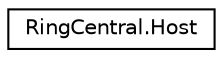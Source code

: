 digraph "Graphical Class Hierarchy"
{
 // LATEX_PDF_SIZE
  edge [fontname="Helvetica",fontsize="10",labelfontname="Helvetica",labelfontsize="10"];
  node [fontname="Helvetica",fontsize="10",shape=record];
  rankdir="LR";
  Node0 [label="RingCentral.Host",height=0.2,width=0.4,color="black", fillcolor="white", style="filled",URL="$classRingCentral_1_1Host.html",tooltip="Meeting host"];
}
